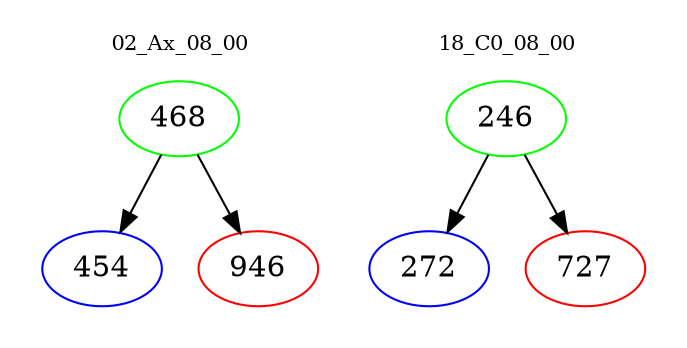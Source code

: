 digraph{
subgraph cluster_0 {
color = white
label = "02_Ax_08_00";
fontsize=10;
T0_468 [label="468", color="green"]
T0_468 -> T0_454 [color="black"]
T0_454 [label="454", color="blue"]
T0_468 -> T0_946 [color="black"]
T0_946 [label="946", color="red"]
}
subgraph cluster_1 {
color = white
label = "18_C0_08_00";
fontsize=10;
T1_246 [label="246", color="green"]
T1_246 -> T1_272 [color="black"]
T1_272 [label="272", color="blue"]
T1_246 -> T1_727 [color="black"]
T1_727 [label="727", color="red"]
}
}
